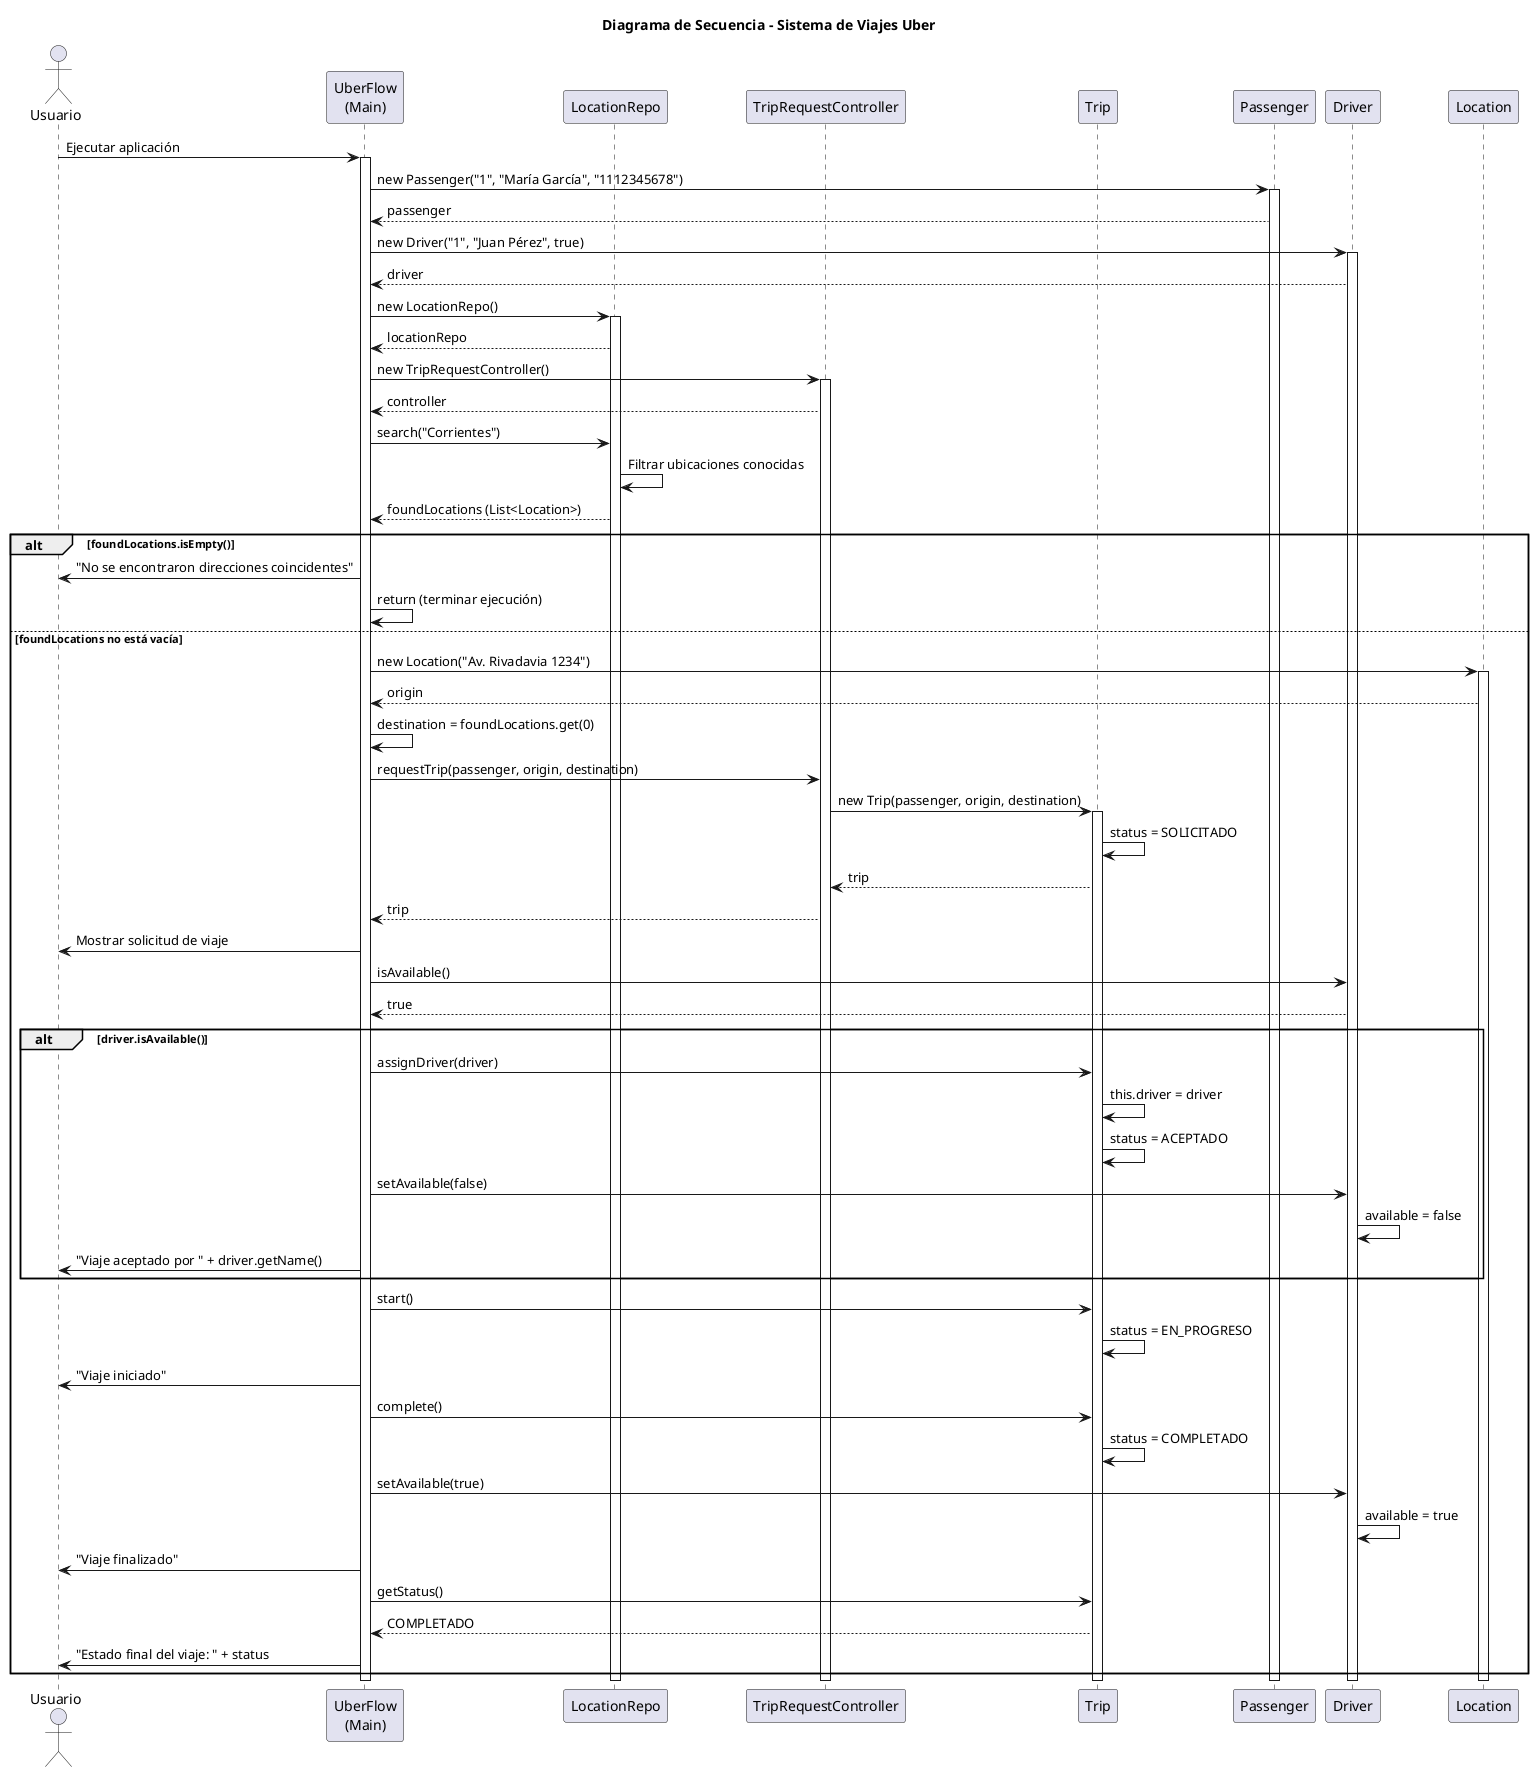 @startuml UberTripSequence
title Diagrama de Secuencia - Sistema de Viajes Uber

actor Usuario as U
participant "UberFlow\n(Main)" as UF
participant "LocationRepo" as LR
participant "TripRequestController" as TRC
participant "Trip" as T
participant "Passenger" as P
participant "Driver" as D
participant "Location" as L

U -> UF: Ejecutar aplicación
activate UF

' Creación de objetos principales
UF -> P: new Passenger("1", "María García", "1112345678")
activate P
P --> UF: passenger

UF -> D: new Driver("1", "Juan Pérez", true)
activate D
D --> UF: driver

UF -> LR: new LocationRepo()
activate LR
LR --> UF: locationRepo

UF -> TRC: new TripRequestController()
activate TRC
TRC --> UF: controller

' Búsqueda de ubicaciones
UF -> LR: search("Corrientes")
LR -> LR: Filtrar ubicaciones conocidas
LR --> UF: foundLocations (List<Location>)

alt foundLocations.isEmpty()
    UF -> U: "No se encontraron direcciones coincidentes"
    UF -> UF: return (terminar ejecución)
else foundLocations no está vacía
    ' Creación de ubicaciones
    UF -> L: new Location("Av. Rivadavia 1234")
    activate L
    L --> UF: origin
    
    UF -> UF: destination = foundLocations.get(0)
    
    ' Solicitud de viaje
    UF -> TRC: requestTrip(passenger, origin, destination)
    TRC -> T: new Trip(passenger, origin, destination)
    activate T
    T -> T: status = SOLICITADO
    T --> TRC: trip
    TRC --> UF: trip
    
    UF -> U: Mostrar solicitud de viaje
    
    ' Verificación de disponibilidad del conductor
    UF -> D: isAvailable()
    D --> UF: true
    
    alt driver.isAvailable()
        ' Asignación del conductor
        UF -> T: assignDriver(driver)
        T -> T: this.driver = driver
        T -> T: status = ACEPTADO
        
        UF -> D: setAvailable(false)
        D -> D: available = false
        
        UF -> U: "Viaje aceptado por " + driver.getName()
    end
    
    ' Inicio del viaje
    UF -> T: start()
    T -> T: status = EN_PROGRESO
    UF -> U: "Viaje iniciado"
    
    ' Finalización del viaje
    UF -> T: complete()
    T -> T: status = COMPLETADO
    
    UF -> D: setAvailable(true)
    D -> D: available = true
    
    UF -> U: "Viaje finalizado"
    
    ' Consulta del estado final
    UF -> T: getStatus()
    T --> UF: COMPLETADO
    UF -> U: "Estado final del viaje: " + status
end

deactivate T
deactivate L
deactivate D
deactivate P
deactivate TRC
deactivate LR
deactivate UF

@enduml
